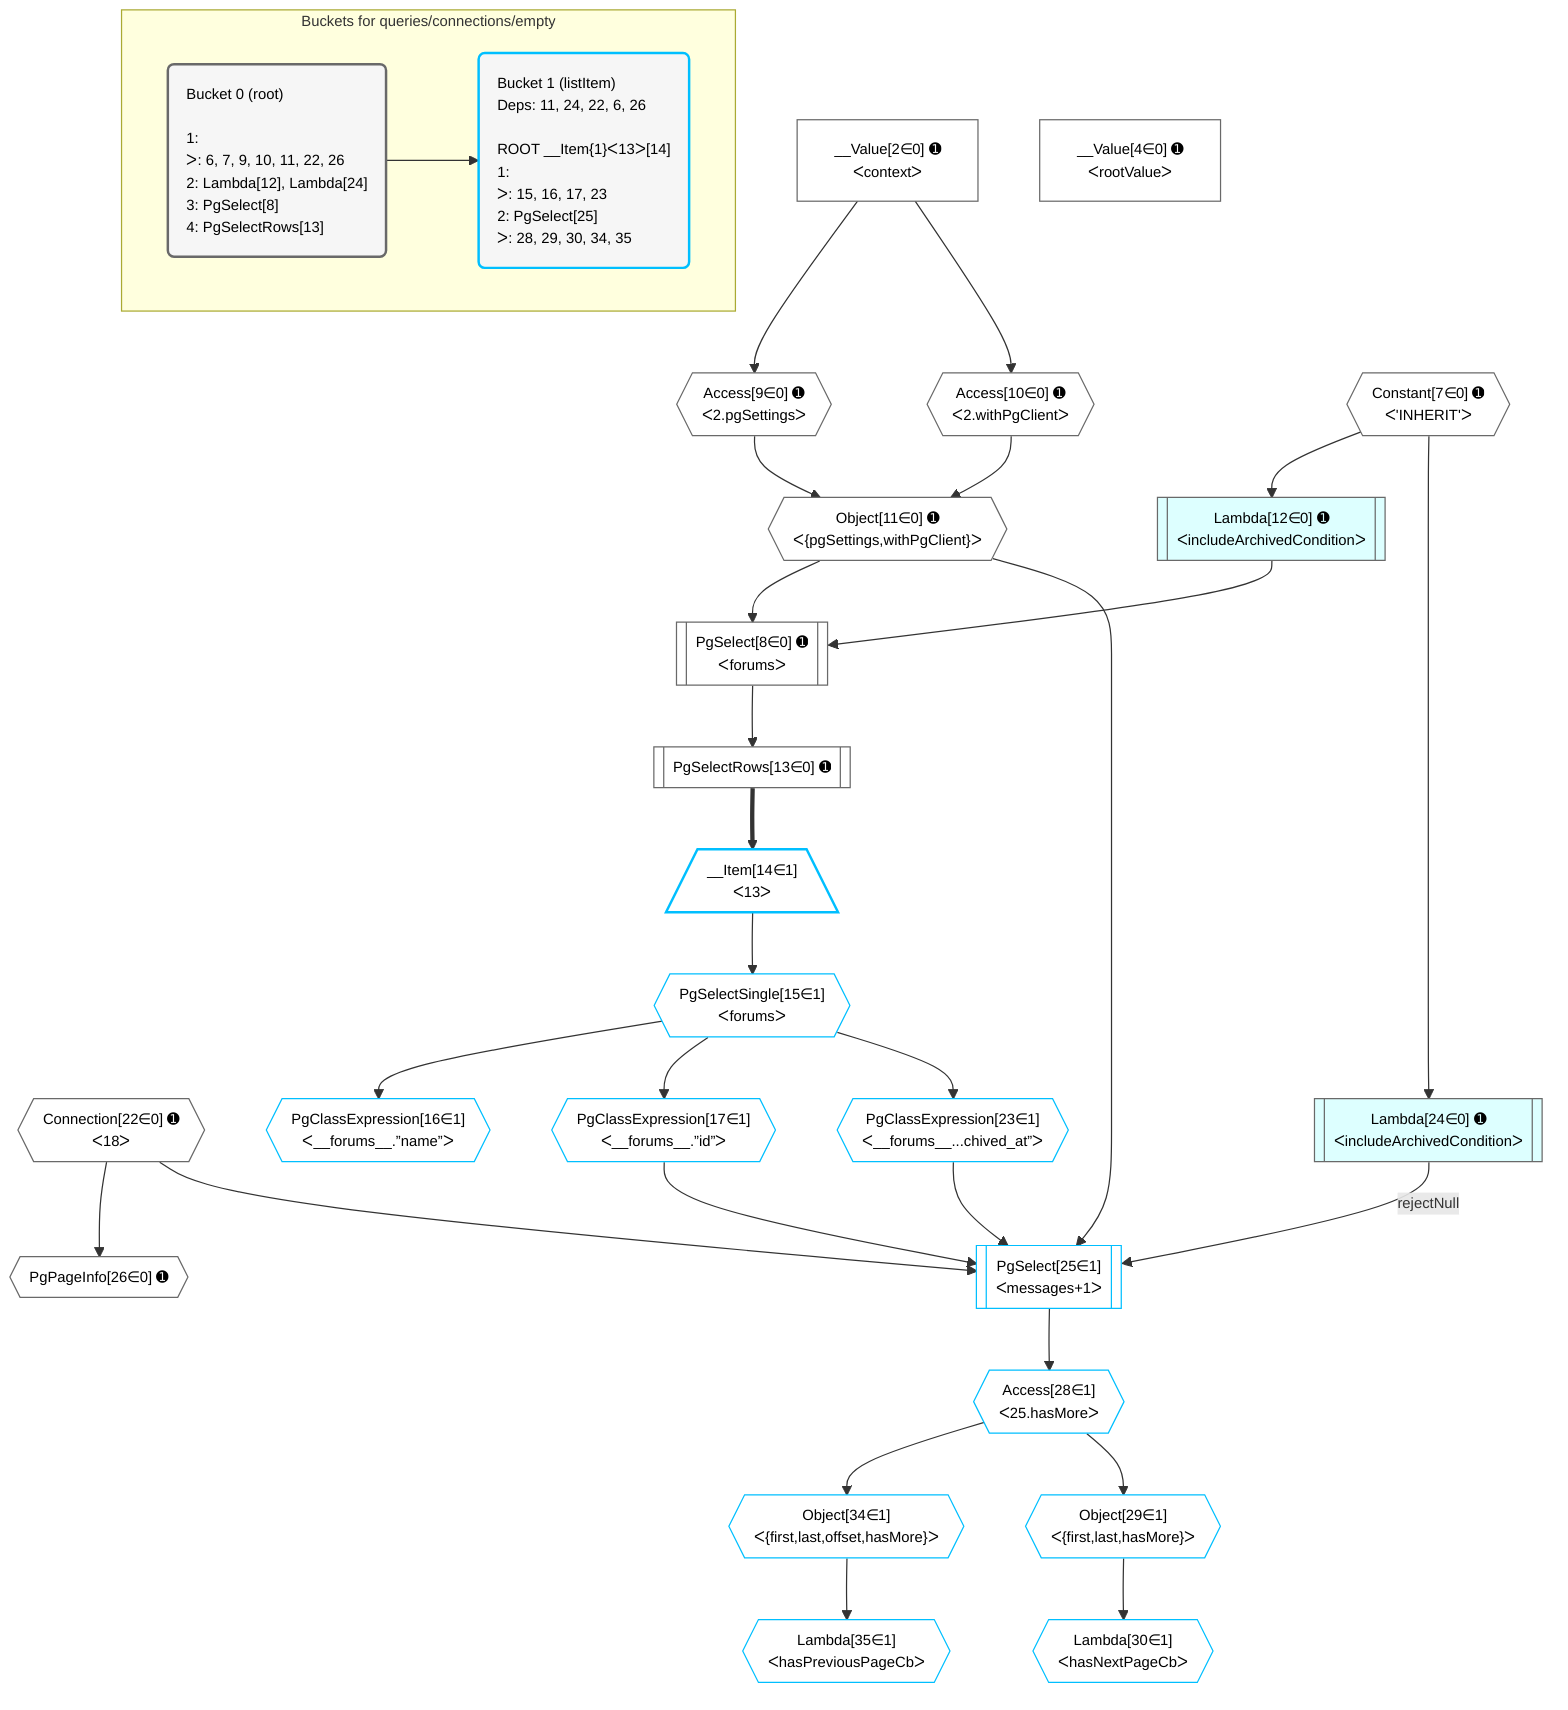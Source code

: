 %%{init: {'themeVariables': { 'fontSize': '12px'}}}%%
graph TD
    classDef path fill:#eee,stroke:#000,color:#000
    classDef plan fill:#fff,stroke-width:1px,color:#000
    classDef itemplan fill:#fff,stroke-width:2px,color:#000
    classDef unbatchedplan fill:#dff,stroke-width:1px,color:#000
    classDef sideeffectplan fill:#fcc,stroke-width:2px,color:#000
    classDef bucket fill:#f6f6f6,color:#000,stroke-width:2px,text-align:left


    %% plan dependencies
    PgSelect8[["PgSelect[8∈0] ➊<br />ᐸforumsᐳ"]]:::plan
    Object11{{"Object[11∈0] ➊<br />ᐸ{pgSettings,withPgClient}ᐳ"}}:::plan
    Lambda12[["Lambda[12∈0] ➊<br />ᐸincludeArchivedConditionᐳ"]]:::unbatchedplan
    Object11 & Lambda12 --> PgSelect8
    Access9{{"Access[9∈0] ➊<br />ᐸ2.pgSettingsᐳ"}}:::plan
    Access10{{"Access[10∈0] ➊<br />ᐸ2.withPgClientᐳ"}}:::plan
    Access9 & Access10 --> Object11
    Connection22{{"Connection[22∈0] ➊<br />ᐸ18ᐳ"}}:::plan
    __Value2["__Value[2∈0] ➊<br />ᐸcontextᐳ"]:::plan
    __Value2 --> Access9
    __Value2 --> Access10
    Constant7{{"Constant[7∈0] ➊<br />ᐸ'INHERIT'ᐳ"}}:::plan
    Constant7 --> Lambda12
    PgSelectRows13[["PgSelectRows[13∈0] ➊"]]:::plan
    PgSelect8 --> PgSelectRows13
    Lambda24[["Lambda[24∈0] ➊<br />ᐸincludeArchivedConditionᐳ"]]:::unbatchedplan
    Constant7 --> Lambda24
    PgPageInfo26{{"PgPageInfo[26∈0] ➊"}}:::plan
    Connection22 --> PgPageInfo26
    __Value4["__Value[4∈0] ➊<br />ᐸrootValueᐳ"]:::plan
    PgSelect25[["PgSelect[25∈1]<br />ᐸmessages+1ᐳ"]]:::plan
    PgClassExpression17{{"PgClassExpression[17∈1]<br />ᐸ__forums__.”id”ᐳ"}}:::plan
    PgClassExpression23{{"PgClassExpression[23∈1]<br />ᐸ__forums__...chived_at”ᐳ"}}:::plan
    Lambda24 -->|rejectNull| PgSelect25
    Object11 & PgClassExpression17 & PgClassExpression23 & Connection22 --> PgSelect25
    Object34{{"Object[34∈1]<br />ᐸ{first,last,offset,hasMore}ᐳ"}}:::plan
    Access28{{"Access[28∈1]<br />ᐸ25.hasMoreᐳ"}}:::plan
    Access28 --> Object34
    Object29{{"Object[29∈1]<br />ᐸ{first,last,hasMore}ᐳ"}}:::plan
    Access28 --> Object29
    __Item14[/"__Item[14∈1]<br />ᐸ13ᐳ"\]:::itemplan
    PgSelectRows13 ==> __Item14
    PgSelectSingle15{{"PgSelectSingle[15∈1]<br />ᐸforumsᐳ"}}:::plan
    __Item14 --> PgSelectSingle15
    PgClassExpression16{{"PgClassExpression[16∈1]<br />ᐸ__forums__.”name”ᐳ"}}:::plan
    PgSelectSingle15 --> PgClassExpression16
    PgSelectSingle15 --> PgClassExpression17
    PgSelectSingle15 --> PgClassExpression23
    PgSelect25 --> Access28
    Lambda30{{"Lambda[30∈1]<br />ᐸhasNextPageCbᐳ"}}:::plan
    Object29 --> Lambda30
    Lambda35{{"Lambda[35∈1]<br />ᐸhasPreviousPageCbᐳ"}}:::plan
    Object34 --> Lambda35

    %% define steps

    subgraph "Buckets for queries/connections/empty"
    Bucket0("Bucket 0 (root)<br /><br />1: <br />ᐳ: 6, 7, 9, 10, 11, 22, 26<br />2: Lambda[12], Lambda[24]<br />3: PgSelect[8]<br />4: PgSelectRows[13]"):::bucket
    classDef bucket0 stroke:#696969
    class Bucket0,__Value2,__Value4,Constant7,PgSelect8,Access9,Access10,Object11,Lambda12,PgSelectRows13,Connection22,Lambda24,PgPageInfo26 bucket0
    Bucket1("Bucket 1 (listItem)<br />Deps: 11, 24, 22, 6, 26<br /><br />ROOT __Item{1}ᐸ13ᐳ[14]<br />1: <br />ᐳ: 15, 16, 17, 23<br />2: PgSelect[25]<br />ᐳ: 28, 29, 30, 34, 35"):::bucket
    classDef bucket1 stroke:#00bfff
    class Bucket1,__Item14,PgSelectSingle15,PgClassExpression16,PgClassExpression17,PgClassExpression23,PgSelect25,Access28,Object29,Lambda30,Object34,Lambda35 bucket1
    Bucket0 --> Bucket1
    end